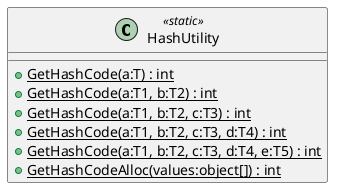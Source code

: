 @startuml
class HashUtility <<static>> {
    + {static} GetHashCode(a:T) : int
    + {static} GetHashCode(a:T1, b:T2) : int
    + {static} GetHashCode(a:T1, b:T2, c:T3) : int
    + {static} GetHashCode(a:T1, b:T2, c:T3, d:T4) : int
    + {static} GetHashCode(a:T1, b:T2, c:T3, d:T4, e:T5) : int
    + {static} GetHashCodeAlloc(values:object[]) : int
}
@enduml
